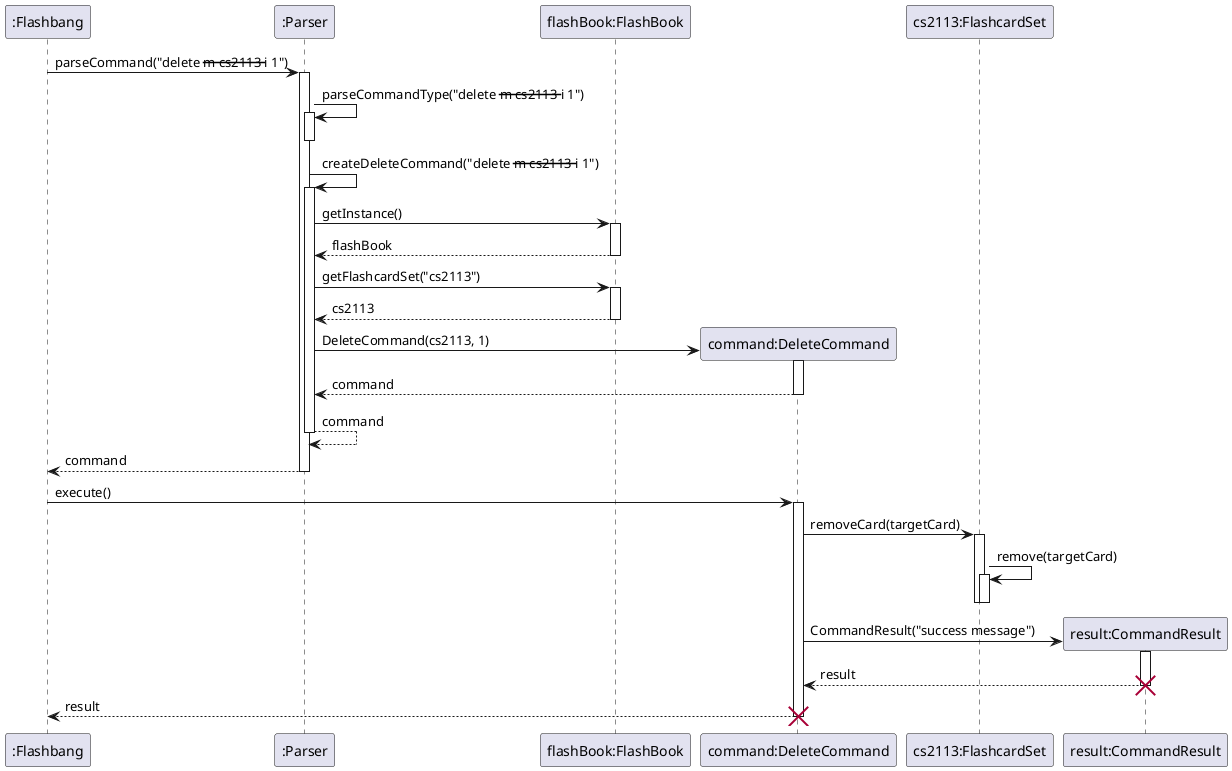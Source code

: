 @startuml

participant ":Flashbang"
participant ":Parser"
participant "flashBook:FlashBook"
participant "command:DeleteCommand"
participant "cs2113:FlashcardSet"
participant "result:CommandResult"

":Flashbang" -> ":Parser" : parseCommand("delete --m cs2113 --i 1")
activate ":Parser"

":Parser" -> ":Parser" : parseCommandType("delete --m cs2113 --i 1")
activate ":Parser"
deactivate ":Parser"

":Parser" -> ":Parser" : createDeleteCommand("delete --m cs2113 --i 1")
activate ":Parser"

":Parser" -> "flashBook:FlashBook" : getInstance()
activate "flashBook:FlashBook"
return flashBook

":Parser" -> "flashBook:FlashBook" : getFlashcardSet("cs2113")
activate "flashBook:FlashBook"
return cs2113
deactivate "flashBook:FlashBook"

create "command:DeleteCommand"
":Parser" -> "command:DeleteCommand" : DeleteCommand(cs2113, 1)
activate "command:DeleteCommand"
return command

":Parser" --> ":Parser" : command
deactivate ":Parser"
":Parser" --> ":Flashbang" : command
deactivate ":Parser"

":Flashbang" -> "command:DeleteCommand" : execute()
activate "command:DeleteCommand"

"command:DeleteCommand" -> "cs2113:FlashcardSet" : removeCard(targetCard)
activate "cs2113:FlashcardSet"
"cs2113:FlashcardSet" -> "cs2113:FlashcardSet" : remove(targetCard)
activate "cs2113:FlashcardSet"
deactivate "cs2113:FlashcardSet"
deactivate "cs2113:FlashcardSet"

create "result:CommandResult"
"command:DeleteCommand" -> "result:CommandResult" : CommandResult("success message")
activate "result:CommandResult"
return result

destroy "result:CommandResult"

return result

destroy "command:DeleteCommand"

@enduml
